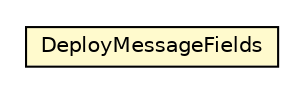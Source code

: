 #!/usr/local/bin/dot
#
# Class diagram 
# Generated by UMLGraph version R5_6-24-gf6e263 (http://www.umlgraph.org/)
#

digraph G {
	edge [fontname="Helvetica",fontsize=10,labelfontname="Helvetica",labelfontsize=10];
	node [fontname="Helvetica",fontsize=10,shape=plaintext];
	nodesep=0.25;
	ranksep=0.5;
	// org.universAAL.middleware.brokers.message.deploy.DeployMessageFields
	c3511530 [label=<<table title="org.universAAL.middleware.brokers.message.deploy.DeployMessageFields" border="0" cellborder="1" cellspacing="0" cellpadding="2" port="p" bgcolor="lemonChiffon" href="./DeployMessageFields.html">
		<tr><td><table border="0" cellspacing="0" cellpadding="1">
<tr><td align="center" balign="center"> DeployMessageFields </td></tr>
		</table></td></tr>
		</table>>, URL="./DeployMessageFields.html", fontname="Helvetica", fontcolor="black", fontsize=10.0];
}


